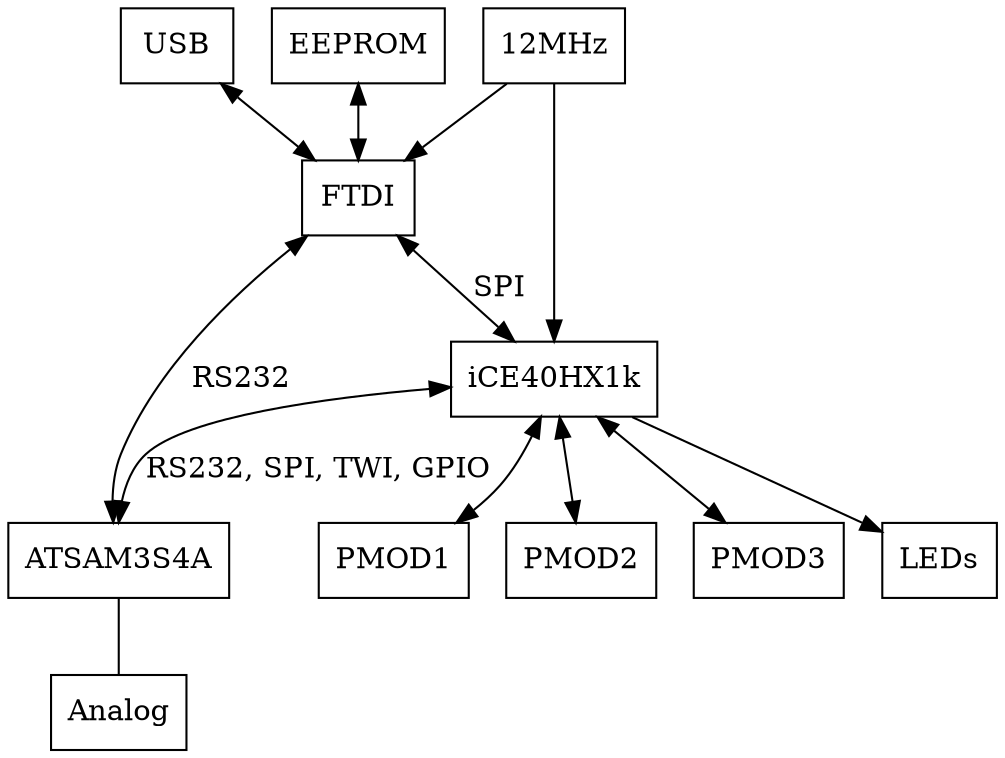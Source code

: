 /* Block design of the TINZ Eval Board. */
/* To view it, install Graphviz and run the command:
   dot -T png -O tinz-block-design.dot */

strict digraph G {
	USB [shape=box]
	// Regulator [shape=box,label="Voltage Regulator"]
	USB_Controller [shape=box,label="FTDI"]
	EEPROM [shape=box]
	Oscillator [shape=box, label="12MHz"]
	iCE  [shape=box, size="5,6",label="iCE40HX1k"]
	MCU [shape=box,label="ATSAM3S4A"]
	PMOD1 [shape=box]
	PMOD2 [shape=box]
	PMOD3 [shape=box]
	LEDs [shape=box]
	Analog [shape=box]
	// USB -> Regulator [label="5V", arrowhead=none]
	USB -> USB_Controller [dir=both]
	// Regulator -> EEPROM [label="3.3V", arrowhead=none]
	// Regulator -> USB_Controller [label="3.3V", arrowhead=none]
	// Regulator -> Oscillator [label="3.3V", arrowhead=none]
	// Regulator -> iCE [label="3.3V", arrowhead=none]
	// Regulator -> iCE [label="1.2V", arrowhead=none]
	// Regulator -> MCU [label="3.3V", arrowhead=none]
	EEPROM -> USB_Controller [dir=both]
	Oscillator -> USB_Controller
	Oscillator -> iCE
	USB_Controller -> iCE [label="SPI",dir=both]
	USB_Controller -> MCU [label="RS232",dir=both]
  iCE -> MCU [dir=both, label="RS232, SPI, TWI, GPIO"]
	iCE -> PMOD1 [dir=both]
	iCE -> PMOD2 [dir=both]
	iCE -> PMOD3 [dir=both]
	iCE -> LEDs
	MCU -> Analog [arrowhead=none]
}
